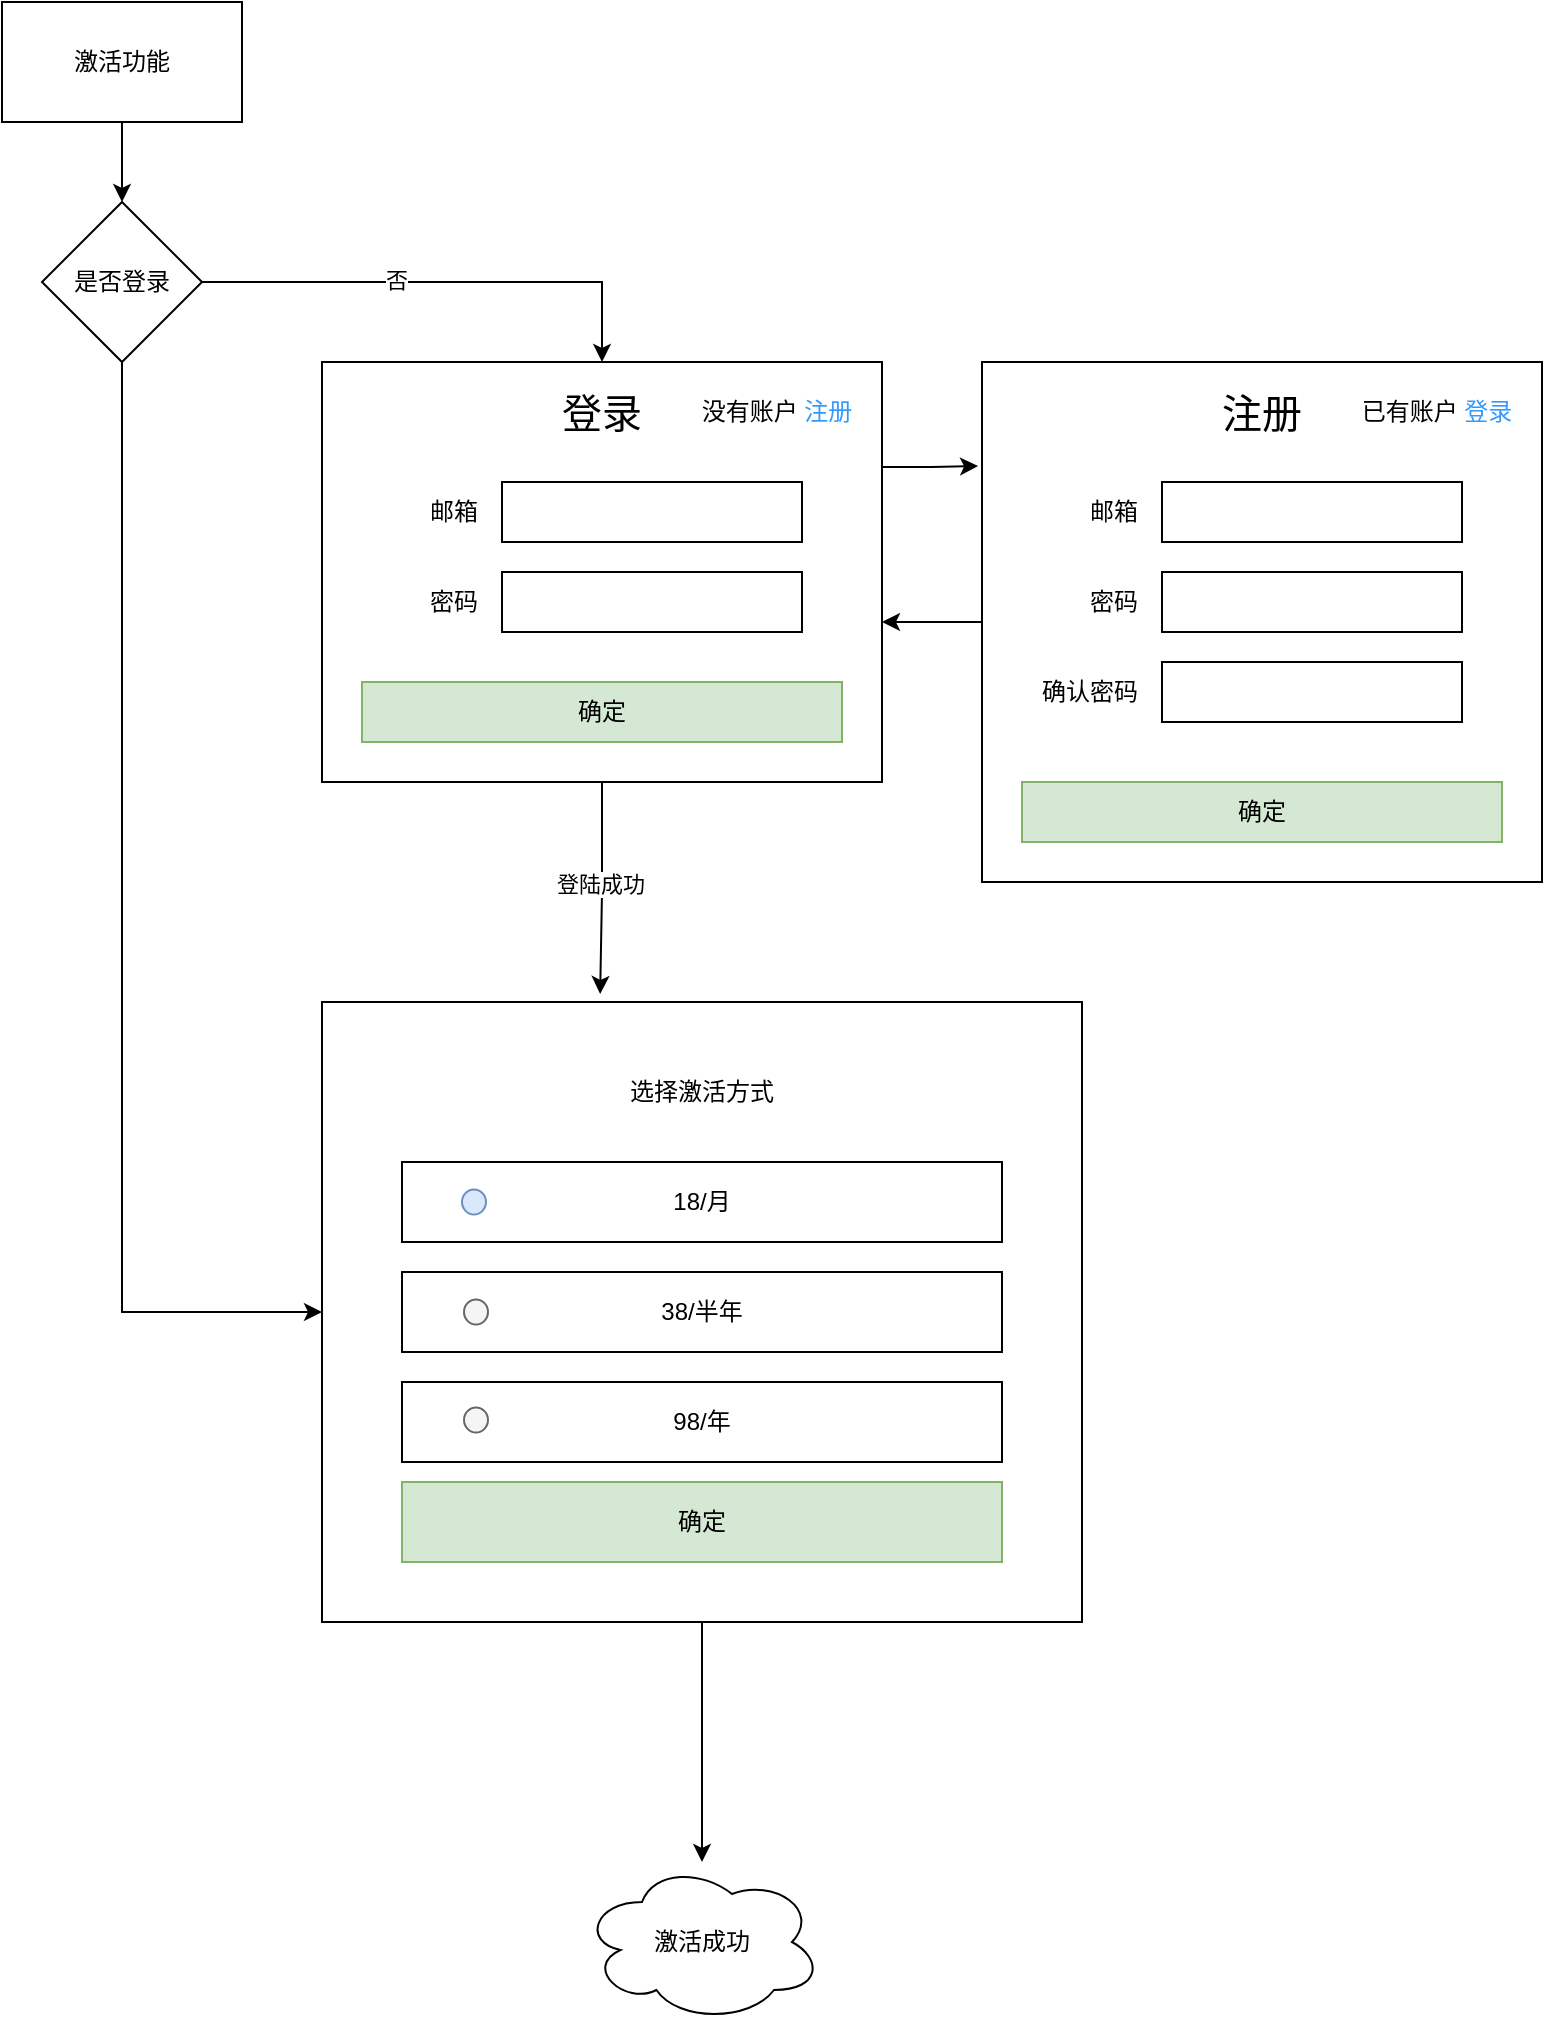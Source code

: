 <mxfile version="21.1.1" type="github">
  <diagram name="第 1 页" id="U5SXK_HcBbD6EQvgE2GK">
    <mxGraphModel dx="1320" dy="643" grid="1" gridSize="10" guides="1" tooltips="1" connect="1" arrows="1" fold="1" page="1" pageScale="1" pageWidth="827" pageHeight="1169" math="0" shadow="0">
      <root>
        <mxCell id="0" />
        <mxCell id="1" parent="0" />
        <mxCell id="nORgyDQD1COdoon-uqEn-19" value="" style="group" vertex="1" connectable="0" parent="1">
          <mxGeometry x="190" y="200" width="280" height="210" as="geometry" />
        </mxCell>
        <mxCell id="nORgyDQD1COdoon-uqEn-1" value="" style="rounded=0;whiteSpace=wrap;html=1;" vertex="1" parent="nORgyDQD1COdoon-uqEn-19">
          <mxGeometry width="280" height="210" as="geometry" />
        </mxCell>
        <mxCell id="nORgyDQD1COdoon-uqEn-2" value="" style="rounded=0;whiteSpace=wrap;html=1;" vertex="1" parent="nORgyDQD1COdoon-uqEn-19">
          <mxGeometry x="90" y="60" width="150" height="30" as="geometry" />
        </mxCell>
        <mxCell id="nORgyDQD1COdoon-uqEn-3" value="邮箱" style="text;html=1;strokeColor=none;fillColor=none;align=right;verticalAlign=middle;whiteSpace=wrap;rounded=0;" vertex="1" parent="nORgyDQD1COdoon-uqEn-19">
          <mxGeometry x="20" y="60" width="60" height="30" as="geometry" />
        </mxCell>
        <mxCell id="nORgyDQD1COdoon-uqEn-4" value="" style="rounded=0;whiteSpace=wrap;html=1;" vertex="1" parent="nORgyDQD1COdoon-uqEn-19">
          <mxGeometry x="90" y="105" width="150" height="30" as="geometry" />
        </mxCell>
        <mxCell id="nORgyDQD1COdoon-uqEn-5" value="密码" style="text;html=1;strokeColor=none;fillColor=none;align=right;verticalAlign=middle;whiteSpace=wrap;rounded=0;" vertex="1" parent="nORgyDQD1COdoon-uqEn-19">
          <mxGeometry x="20" y="105" width="60" height="30" as="geometry" />
        </mxCell>
        <mxCell id="nORgyDQD1COdoon-uqEn-6" value="登录" style="text;html=1;strokeColor=none;fillColor=none;align=center;verticalAlign=middle;whiteSpace=wrap;rounded=0;fontSize=20;" vertex="1" parent="nORgyDQD1COdoon-uqEn-19">
          <mxGeometry x="110" y="10" width="60" height="30" as="geometry" />
        </mxCell>
        <mxCell id="nORgyDQD1COdoon-uqEn-7" value="确定" style="rounded=0;whiteSpace=wrap;html=1;fillColor=#d5e8d4;strokeColor=#82b366;" vertex="1" parent="nORgyDQD1COdoon-uqEn-19">
          <mxGeometry x="20" y="160" width="240" height="30" as="geometry" />
        </mxCell>
        <mxCell id="nORgyDQD1COdoon-uqEn-8" value="没有账户 &lt;font color=&quot;#3399ff&quot;&gt;注册&lt;/font&gt;" style="text;html=1;strokeColor=none;fillColor=none;align=center;verticalAlign=middle;whiteSpace=wrap;rounded=0;" vertex="1" parent="nORgyDQD1COdoon-uqEn-19">
          <mxGeometry x="175" y="10" width="105" height="30" as="geometry" />
        </mxCell>
        <mxCell id="nORgyDQD1COdoon-uqEn-20" value="" style="group;fillColor=#d5e8d4;strokeColor=#82b366;" vertex="1" connectable="0" parent="1">
          <mxGeometry x="520" y="200" width="280" height="260" as="geometry" />
        </mxCell>
        <mxCell id="nORgyDQD1COdoon-uqEn-33" style="edgeStyle=orthogonalEdgeStyle;rounded=0;orthogonalLoop=1;jettySize=auto;html=1;" edge="1" parent="nORgyDQD1COdoon-uqEn-20" source="nORgyDQD1COdoon-uqEn-9">
          <mxGeometry relative="1" as="geometry">
            <mxPoint x="-50" y="130" as="targetPoint" />
          </mxGeometry>
        </mxCell>
        <mxCell id="nORgyDQD1COdoon-uqEn-9" value="" style="rounded=0;whiteSpace=wrap;html=1;" vertex="1" parent="nORgyDQD1COdoon-uqEn-20">
          <mxGeometry width="280" height="260" as="geometry" />
        </mxCell>
        <mxCell id="nORgyDQD1COdoon-uqEn-10" value="" style="rounded=0;whiteSpace=wrap;html=1;" vertex="1" parent="nORgyDQD1COdoon-uqEn-20">
          <mxGeometry x="90" y="60" width="150" height="30" as="geometry" />
        </mxCell>
        <mxCell id="nORgyDQD1COdoon-uqEn-11" value="邮箱" style="text;html=1;strokeColor=none;fillColor=none;align=right;verticalAlign=middle;whiteSpace=wrap;rounded=0;" vertex="1" parent="nORgyDQD1COdoon-uqEn-20">
          <mxGeometry x="20" y="60" width="60" height="30" as="geometry" />
        </mxCell>
        <mxCell id="nORgyDQD1COdoon-uqEn-12" value="" style="rounded=0;whiteSpace=wrap;html=1;" vertex="1" parent="nORgyDQD1COdoon-uqEn-20">
          <mxGeometry x="90" y="105" width="150" height="30" as="geometry" />
        </mxCell>
        <mxCell id="nORgyDQD1COdoon-uqEn-13" value="密码" style="text;html=1;strokeColor=none;fillColor=none;align=right;verticalAlign=middle;whiteSpace=wrap;rounded=0;" vertex="1" parent="nORgyDQD1COdoon-uqEn-20">
          <mxGeometry x="20" y="105" width="60" height="30" as="geometry" />
        </mxCell>
        <mxCell id="nORgyDQD1COdoon-uqEn-14" value="注册" style="text;html=1;strokeColor=none;fillColor=none;align=center;verticalAlign=middle;whiteSpace=wrap;rounded=0;fontSize=20;" vertex="1" parent="nORgyDQD1COdoon-uqEn-20">
          <mxGeometry x="110" y="10" width="60" height="30" as="geometry" />
        </mxCell>
        <mxCell id="nORgyDQD1COdoon-uqEn-15" value="确定" style="rounded=0;whiteSpace=wrap;html=1;fillColor=#d5e8d4;strokeColor=#82b366;" vertex="1" parent="nORgyDQD1COdoon-uqEn-20">
          <mxGeometry x="20" y="210" width="240" height="30" as="geometry" />
        </mxCell>
        <mxCell id="nORgyDQD1COdoon-uqEn-16" value="已有账户 &lt;font color=&quot;#3399ff&quot;&gt;登录&lt;/font&gt;" style="text;html=1;strokeColor=none;fillColor=none;align=center;verticalAlign=middle;whiteSpace=wrap;rounded=0;" vertex="1" parent="nORgyDQD1COdoon-uqEn-20">
          <mxGeometry x="175" y="10" width="105" height="30" as="geometry" />
        </mxCell>
        <mxCell id="nORgyDQD1COdoon-uqEn-17" value="" style="rounded=0;whiteSpace=wrap;html=1;" vertex="1" parent="nORgyDQD1COdoon-uqEn-20">
          <mxGeometry x="90" y="150" width="150" height="30" as="geometry" />
        </mxCell>
        <mxCell id="nORgyDQD1COdoon-uqEn-18" value="确认密码" style="text;html=1;strokeColor=none;fillColor=none;align=right;verticalAlign=middle;whiteSpace=wrap;rounded=0;" vertex="1" parent="nORgyDQD1COdoon-uqEn-20">
          <mxGeometry x="20" y="150" width="60" height="30" as="geometry" />
        </mxCell>
        <mxCell id="nORgyDQD1COdoon-uqEn-24" style="edgeStyle=orthogonalEdgeStyle;rounded=0;orthogonalLoop=1;jettySize=auto;html=1;exitX=0.5;exitY=1;exitDx=0;exitDy=0;entryX=0.5;entryY=0;entryDx=0;entryDy=0;" edge="1" parent="1" source="nORgyDQD1COdoon-uqEn-21" target="nORgyDQD1COdoon-uqEn-23">
          <mxGeometry relative="1" as="geometry" />
        </mxCell>
        <mxCell id="nORgyDQD1COdoon-uqEn-21" value="激活功能" style="rounded=0;whiteSpace=wrap;html=1;" vertex="1" parent="1">
          <mxGeometry x="30" y="20" width="120" height="60" as="geometry" />
        </mxCell>
        <mxCell id="nORgyDQD1COdoon-uqEn-25" style="edgeStyle=orthogonalEdgeStyle;rounded=0;orthogonalLoop=1;jettySize=auto;html=1;exitX=1;exitY=0.5;exitDx=0;exitDy=0;entryX=0.5;entryY=0;entryDx=0;entryDy=0;" edge="1" parent="1" source="nORgyDQD1COdoon-uqEn-23" target="nORgyDQD1COdoon-uqEn-1">
          <mxGeometry relative="1" as="geometry" />
        </mxCell>
        <mxCell id="nORgyDQD1COdoon-uqEn-26" value="否" style="edgeLabel;html=1;align=center;verticalAlign=middle;resizable=0;points=[];" vertex="1" connectable="0" parent="nORgyDQD1COdoon-uqEn-25">
          <mxGeometry x="-0.195" y="1" relative="1" as="geometry">
            <mxPoint as="offset" />
          </mxGeometry>
        </mxCell>
        <mxCell id="nORgyDQD1COdoon-uqEn-30" style="edgeStyle=orthogonalEdgeStyle;rounded=0;orthogonalLoop=1;jettySize=auto;html=1;exitX=0.5;exitY=1;exitDx=0;exitDy=0;entryX=0;entryY=0.5;entryDx=0;entryDy=0;" edge="1" parent="1" source="nORgyDQD1COdoon-uqEn-23" target="nORgyDQD1COdoon-uqEn-28">
          <mxGeometry relative="1" as="geometry" />
        </mxCell>
        <mxCell id="nORgyDQD1COdoon-uqEn-23" value="是否登录" style="rhombus;whiteSpace=wrap;html=1;" vertex="1" parent="1">
          <mxGeometry x="50" y="120" width="80" height="80" as="geometry" />
        </mxCell>
        <mxCell id="nORgyDQD1COdoon-uqEn-45" style="edgeStyle=orthogonalEdgeStyle;rounded=0;orthogonalLoop=1;jettySize=auto;html=1;exitX=0.5;exitY=1;exitDx=0;exitDy=0;" edge="1" parent="1" source="nORgyDQD1COdoon-uqEn-28" target="nORgyDQD1COdoon-uqEn-44">
          <mxGeometry relative="1" as="geometry" />
        </mxCell>
        <mxCell id="nORgyDQD1COdoon-uqEn-28" value="" style="rounded=0;whiteSpace=wrap;html=1;" vertex="1" parent="1">
          <mxGeometry x="190" y="520" width="380" height="310" as="geometry" />
        </mxCell>
        <mxCell id="nORgyDQD1COdoon-uqEn-31" style="edgeStyle=orthogonalEdgeStyle;rounded=0;orthogonalLoop=1;jettySize=auto;html=1;exitX=0.5;exitY=1;exitDx=0;exitDy=0;entryX=0.366;entryY=-0.013;entryDx=0;entryDy=0;entryPerimeter=0;" edge="1" parent="1" source="nORgyDQD1COdoon-uqEn-1" target="nORgyDQD1COdoon-uqEn-28">
          <mxGeometry relative="1" as="geometry" />
        </mxCell>
        <mxCell id="nORgyDQD1COdoon-uqEn-34" value="登陆成功" style="edgeLabel;html=1;align=center;verticalAlign=middle;resizable=0;points=[];" vertex="1" connectable="0" parent="nORgyDQD1COdoon-uqEn-31">
          <mxGeometry x="-0.046" y="-1" relative="1" as="geometry">
            <mxPoint as="offset" />
          </mxGeometry>
        </mxCell>
        <mxCell id="nORgyDQD1COdoon-uqEn-32" style="edgeStyle=orthogonalEdgeStyle;rounded=0;orthogonalLoop=1;jettySize=auto;html=1;exitX=1;exitY=0.25;exitDx=0;exitDy=0;entryX=-0.007;entryY=0.2;entryDx=0;entryDy=0;entryPerimeter=0;" edge="1" parent="1" source="nORgyDQD1COdoon-uqEn-1" target="nORgyDQD1COdoon-uqEn-9">
          <mxGeometry relative="1" as="geometry" />
        </mxCell>
        <mxCell id="nORgyDQD1COdoon-uqEn-35" value="选择激活方式" style="text;html=1;strokeColor=none;fillColor=none;align=center;verticalAlign=middle;whiteSpace=wrap;rounded=0;" vertex="1" parent="1">
          <mxGeometry x="325" y="550" width="110" height="30" as="geometry" />
        </mxCell>
        <mxCell id="nORgyDQD1COdoon-uqEn-37" value="18/月" style="rounded=0;whiteSpace=wrap;html=1;" vertex="1" parent="1">
          <mxGeometry x="230" y="600" width="300" height="40" as="geometry" />
        </mxCell>
        <mxCell id="nORgyDQD1COdoon-uqEn-38" value="38/半年" style="rounded=0;whiteSpace=wrap;html=1;" vertex="1" parent="1">
          <mxGeometry x="230" y="655" width="300" height="40" as="geometry" />
        </mxCell>
        <mxCell id="nORgyDQD1COdoon-uqEn-39" value="98/年" style="rounded=0;whiteSpace=wrap;html=1;" vertex="1" parent="1">
          <mxGeometry x="230" y="710" width="300" height="40" as="geometry" />
        </mxCell>
        <mxCell id="nORgyDQD1COdoon-uqEn-40" value="确定" style="rounded=0;whiteSpace=wrap;html=1;fillColor=#d5e8d4;strokeColor=#82b366;" vertex="1" parent="1">
          <mxGeometry x="230" y="760" width="300" height="40" as="geometry" />
        </mxCell>
        <mxCell id="nORgyDQD1COdoon-uqEn-41" value="" style="ellipse;whiteSpace=wrap;html=1;fillColor=#dae8fc;strokeColor=#6c8ebf;" vertex="1" parent="1">
          <mxGeometry x="260" y="613.75" width="12" height="12.5" as="geometry" />
        </mxCell>
        <mxCell id="nORgyDQD1COdoon-uqEn-42" value="" style="ellipse;whiteSpace=wrap;html=1;fillColor=#f5f5f5;strokeColor=#666666;fontColor=#333333;" vertex="1" parent="1">
          <mxGeometry x="261" y="668.75" width="12" height="12.5" as="geometry" />
        </mxCell>
        <mxCell id="nORgyDQD1COdoon-uqEn-43" value="" style="ellipse;whiteSpace=wrap;html=1;fillColor=#f5f5f5;strokeColor=#666666;fontColor=#333333;" vertex="1" parent="1">
          <mxGeometry x="261" y="722.75" width="12" height="12.5" as="geometry" />
        </mxCell>
        <mxCell id="nORgyDQD1COdoon-uqEn-44" value="激活成功" style="ellipse;shape=cloud;whiteSpace=wrap;html=1;" vertex="1" parent="1">
          <mxGeometry x="320" y="950" width="120" height="80" as="geometry" />
        </mxCell>
      </root>
    </mxGraphModel>
  </diagram>
</mxfile>
